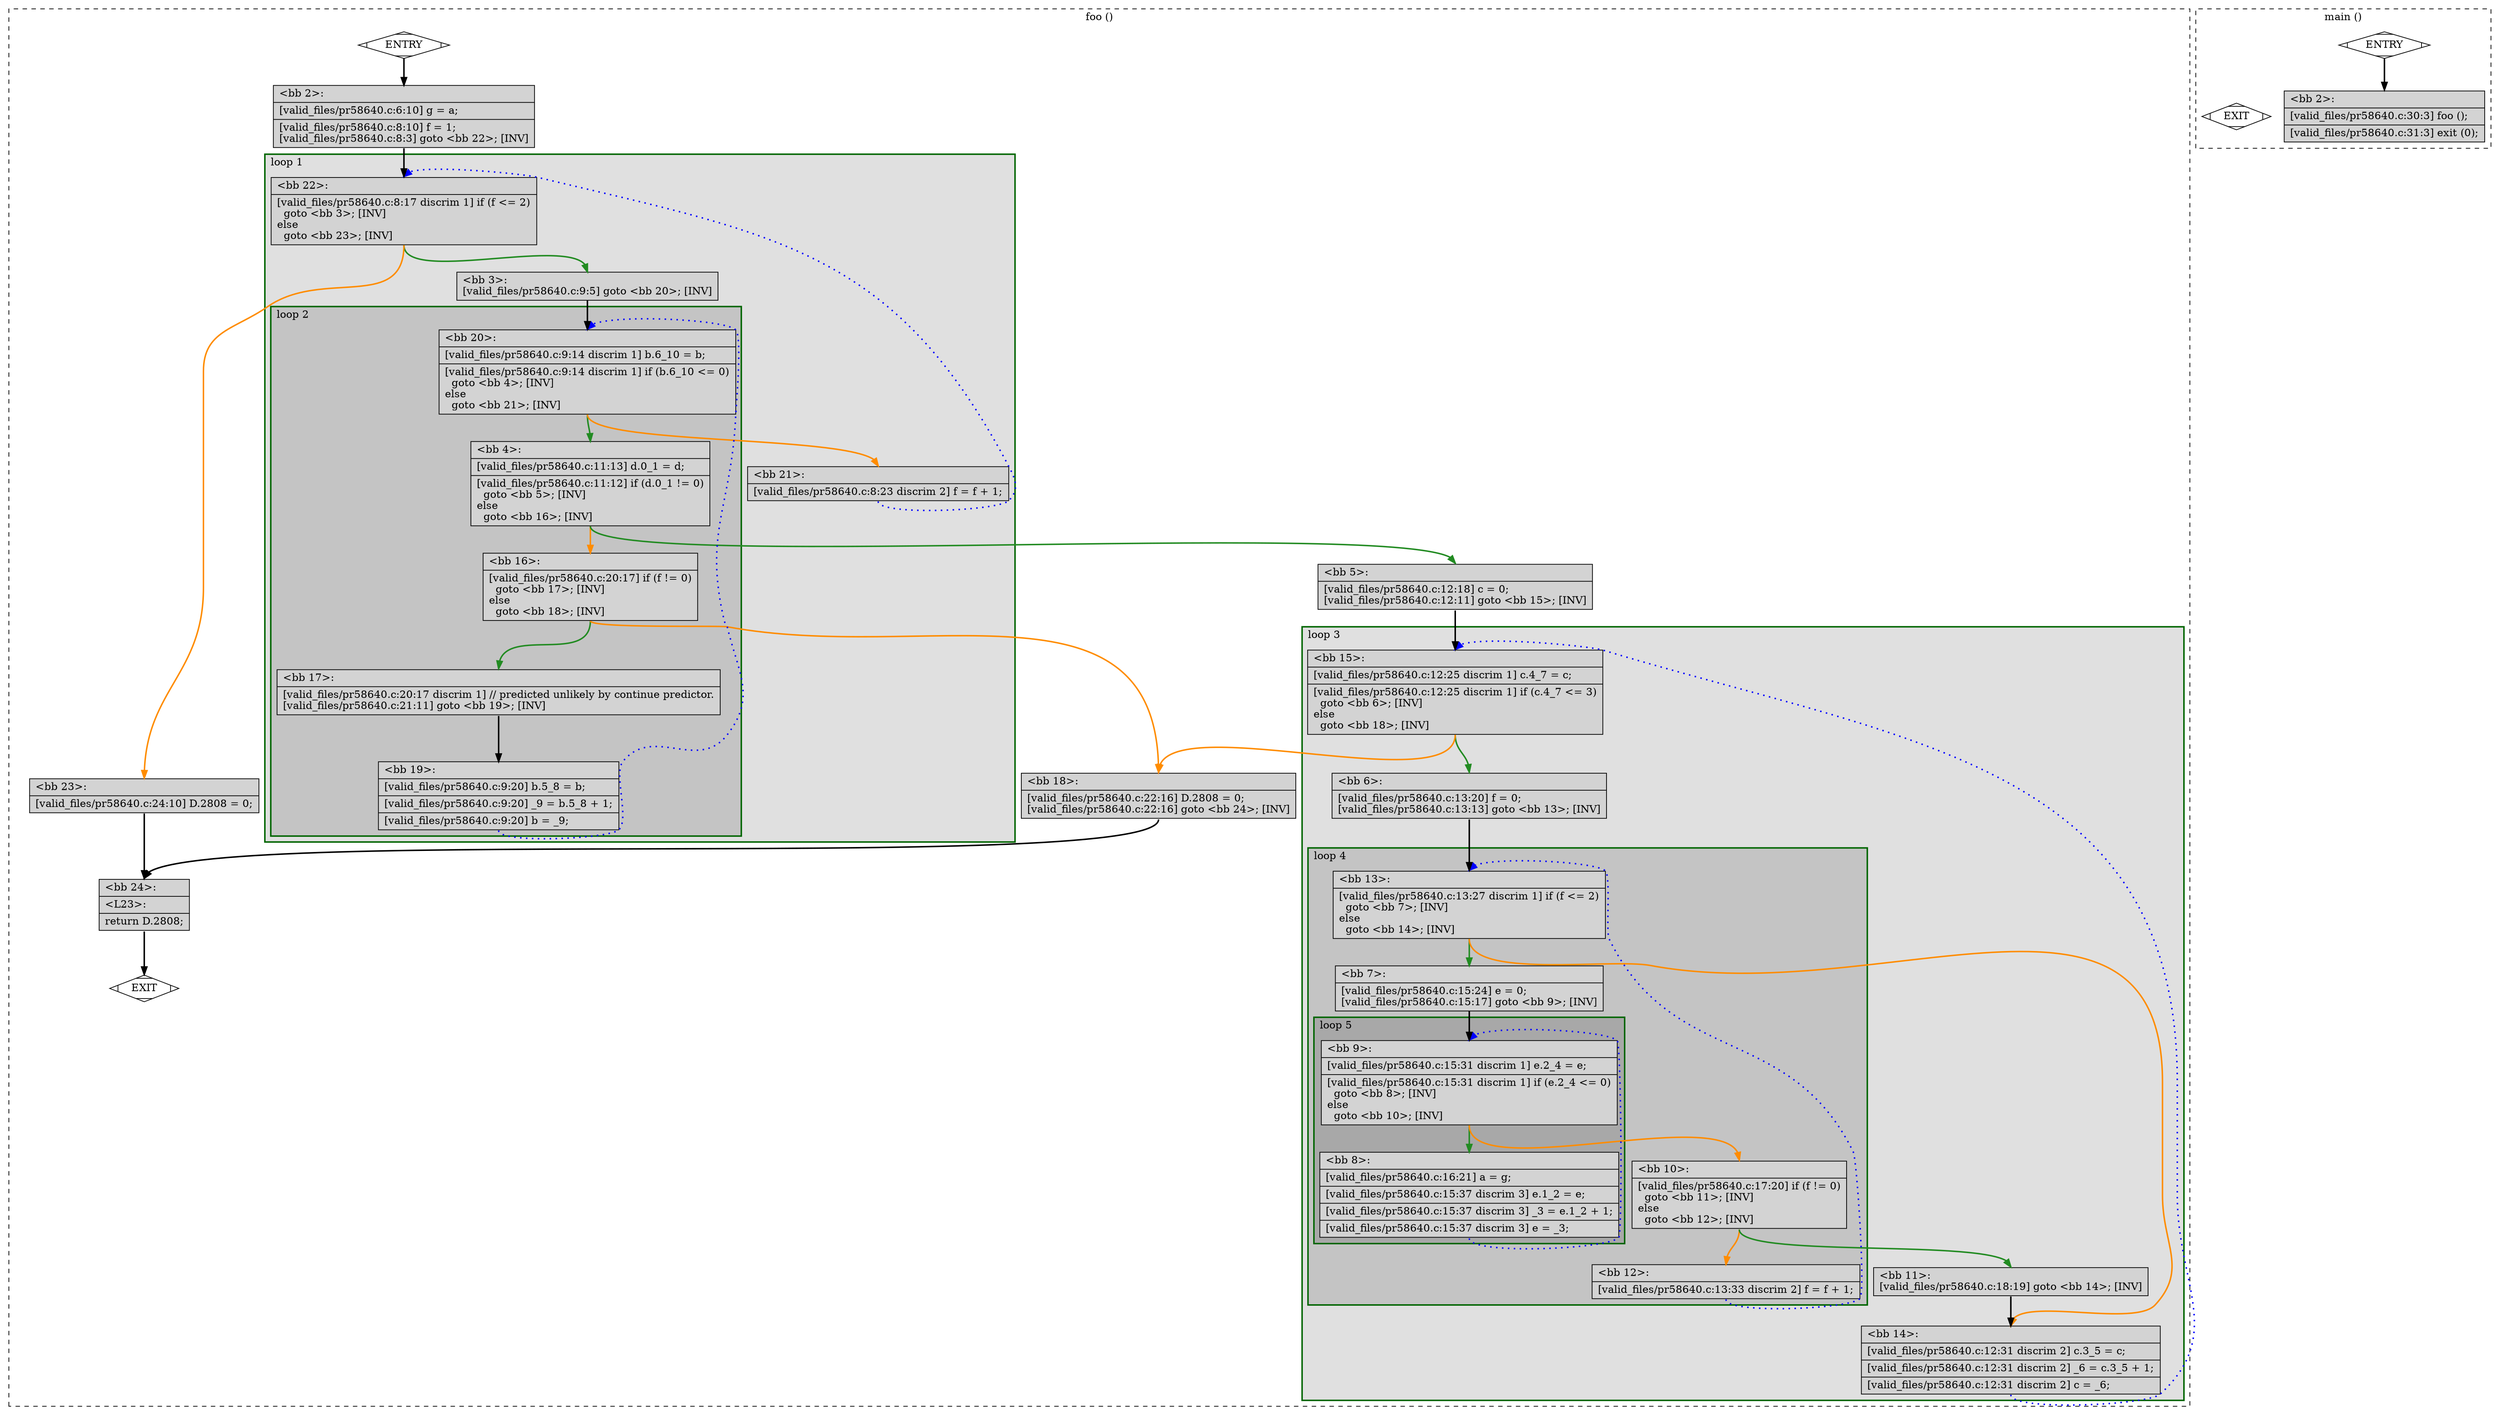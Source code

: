digraph "a-pr58640.c.015t.cfg" {
overlap=false;
subgraph "cluster_foo" {
	style="dashed";
	color="black";
	label="foo ()";
	subgraph cluster_0_3 {
	style="filled";
	color="darkgreen";
	fillcolor="grey88";
	label="loop 3";
	labeljust=l;
	penwidth=2;
	subgraph cluster_0_4 {
	style="filled";
	color="darkgreen";
	fillcolor="grey77";
	label="loop 4";
	labeljust=l;
	penwidth=2;
	subgraph cluster_0_5 {
	style="filled";
	color="darkgreen";
	fillcolor="grey66";
	label="loop 5";
	labeljust=l;
	penwidth=2;
	fn_0_basic_block_9 [shape=record,style=filled,fillcolor=lightgrey,label="{\<bb\ 9\>:\l\
|[valid_files/pr58640.c:15:31\ discrim\ 1]\ e.2_4\ =\ e;\l\
|[valid_files/pr58640.c:15:31\ discrim\ 1]\ if\ (e.2_4\ \<=\ 0)\l\
\ \ goto\ \<bb\ 8\>;\ [INV]\l\
else\l\
\ \ goto\ \<bb\ 10\>;\ [INV]\l\
}"];

	fn_0_basic_block_8 [shape=record,style=filled,fillcolor=lightgrey,label="{\<bb\ 8\>:\l\
|[valid_files/pr58640.c:16:21]\ a\ =\ g;\l\
|[valid_files/pr58640.c:15:37\ discrim\ 3]\ e.1_2\ =\ e;\l\
|[valid_files/pr58640.c:15:37\ discrim\ 3]\ _3\ =\ e.1_2\ +\ 1;\l\
|[valid_files/pr58640.c:15:37\ discrim\ 3]\ e\ =\ _3;\l\
}"];

	}
	fn_0_basic_block_13 [shape=record,style=filled,fillcolor=lightgrey,label="{\<bb\ 13\>:\l\
|[valid_files/pr58640.c:13:27\ discrim\ 1]\ if\ (f\ \<=\ 2)\l\
\ \ goto\ \<bb\ 7\>;\ [INV]\l\
else\l\
\ \ goto\ \<bb\ 14\>;\ [INV]\l\
}"];

	fn_0_basic_block_7 [shape=record,style=filled,fillcolor=lightgrey,label="{\<bb\ 7\>:\l\
|[valid_files/pr58640.c:15:24]\ e\ =\ 0;\l\
[valid_files/pr58640.c:15:17]\ goto\ \<bb\ 9\>;\ [INV]\l\
}"];

	fn_0_basic_block_10 [shape=record,style=filled,fillcolor=lightgrey,label="{\<bb\ 10\>:\l\
|[valid_files/pr58640.c:17:20]\ if\ (f\ !=\ 0)\l\
\ \ goto\ \<bb\ 11\>;\ [INV]\l\
else\l\
\ \ goto\ \<bb\ 12\>;\ [INV]\l\
}"];

	fn_0_basic_block_12 [shape=record,style=filled,fillcolor=lightgrey,label="{\<bb\ 12\>:\l\
|[valid_files/pr58640.c:13:33\ discrim\ 2]\ f\ =\ f\ +\ 1;\l\
}"];

	}
	fn_0_basic_block_15 [shape=record,style=filled,fillcolor=lightgrey,label="{\<bb\ 15\>:\l\
|[valid_files/pr58640.c:12:25\ discrim\ 1]\ c.4_7\ =\ c;\l\
|[valid_files/pr58640.c:12:25\ discrim\ 1]\ if\ (c.4_7\ \<=\ 3)\l\
\ \ goto\ \<bb\ 6\>;\ [INV]\l\
else\l\
\ \ goto\ \<bb\ 18\>;\ [INV]\l\
}"];

	fn_0_basic_block_6 [shape=record,style=filled,fillcolor=lightgrey,label="{\<bb\ 6\>:\l\
|[valid_files/pr58640.c:13:20]\ f\ =\ 0;\l\
[valid_files/pr58640.c:13:13]\ goto\ \<bb\ 13\>;\ [INV]\l\
}"];

	fn_0_basic_block_14 [shape=record,style=filled,fillcolor=lightgrey,label="{\<bb\ 14\>:\l\
|[valid_files/pr58640.c:12:31\ discrim\ 2]\ c.3_5\ =\ c;\l\
|[valid_files/pr58640.c:12:31\ discrim\ 2]\ _6\ =\ c.3_5\ +\ 1;\l\
|[valid_files/pr58640.c:12:31\ discrim\ 2]\ c\ =\ _6;\l\
}"];

	fn_0_basic_block_11 [shape=record,style=filled,fillcolor=lightgrey,label="{\<bb\ 11\>:\l\
[valid_files/pr58640.c:18:19]\ goto\ \<bb\ 14\>;\ [INV]\l\
}"];

	}
	subgraph cluster_0_1 {
	style="filled";
	color="darkgreen";
	fillcolor="grey88";
	label="loop 1";
	labeljust=l;
	penwidth=2;
	subgraph cluster_0_2 {
	style="filled";
	color="darkgreen";
	fillcolor="grey77";
	label="loop 2";
	labeljust=l;
	penwidth=2;
	fn_0_basic_block_20 [shape=record,style=filled,fillcolor=lightgrey,label="{\<bb\ 20\>:\l\
|[valid_files/pr58640.c:9:14\ discrim\ 1]\ b.6_10\ =\ b;\l\
|[valid_files/pr58640.c:9:14\ discrim\ 1]\ if\ (b.6_10\ \<=\ 0)\l\
\ \ goto\ \<bb\ 4\>;\ [INV]\l\
else\l\
\ \ goto\ \<bb\ 21\>;\ [INV]\l\
}"];

	fn_0_basic_block_4 [shape=record,style=filled,fillcolor=lightgrey,label="{\<bb\ 4\>:\l\
|[valid_files/pr58640.c:11:13]\ d.0_1\ =\ d;\l\
|[valid_files/pr58640.c:11:12]\ if\ (d.0_1\ !=\ 0)\l\
\ \ goto\ \<bb\ 5\>;\ [INV]\l\
else\l\
\ \ goto\ \<bb\ 16\>;\ [INV]\l\
}"];

	fn_0_basic_block_16 [shape=record,style=filled,fillcolor=lightgrey,label="{\<bb\ 16\>:\l\
|[valid_files/pr58640.c:20:17]\ if\ (f\ !=\ 0)\l\
\ \ goto\ \<bb\ 17\>;\ [INV]\l\
else\l\
\ \ goto\ \<bb\ 18\>;\ [INV]\l\
}"];

	fn_0_basic_block_17 [shape=record,style=filled,fillcolor=lightgrey,label="{\<bb\ 17\>:\l\
|[valid_files/pr58640.c:20:17\ discrim\ 1]\ //\ predicted\ unlikely\ by\ continue\ predictor.\l\
[valid_files/pr58640.c:21:11]\ goto\ \<bb\ 19\>;\ [INV]\l\
}"];

	fn_0_basic_block_19 [shape=record,style=filled,fillcolor=lightgrey,label="{\<bb\ 19\>:\l\
|[valid_files/pr58640.c:9:20]\ b.5_8\ =\ b;\l\
|[valid_files/pr58640.c:9:20]\ _9\ =\ b.5_8\ +\ 1;\l\
|[valid_files/pr58640.c:9:20]\ b\ =\ _9;\l\
}"];

	}
	fn_0_basic_block_22 [shape=record,style=filled,fillcolor=lightgrey,label="{\<bb\ 22\>:\l\
|[valid_files/pr58640.c:8:17\ discrim\ 1]\ if\ (f\ \<=\ 2)\l\
\ \ goto\ \<bb\ 3\>;\ [INV]\l\
else\l\
\ \ goto\ \<bb\ 23\>;\ [INV]\l\
}"];

	fn_0_basic_block_3 [shape=record,style=filled,fillcolor=lightgrey,label="{\<bb\ 3\>:\l\
[valid_files/pr58640.c:9:5]\ goto\ \<bb\ 20\>;\ [INV]\l\
}"];

	fn_0_basic_block_21 [shape=record,style=filled,fillcolor=lightgrey,label="{\<bb\ 21\>:\l\
|[valid_files/pr58640.c:8:23\ discrim\ 2]\ f\ =\ f\ +\ 1;\l\
}"];

	}
	fn_0_basic_block_0 [shape=Mdiamond,style=filled,fillcolor=white,label="ENTRY"];

	fn_0_basic_block_1 [shape=Mdiamond,style=filled,fillcolor=white,label="EXIT"];

	fn_0_basic_block_2 [shape=record,style=filled,fillcolor=lightgrey,label="{\<bb\ 2\>:\l\
|[valid_files/pr58640.c:6:10]\ g\ =\ a;\l\
|[valid_files/pr58640.c:8:10]\ f\ =\ 1;\l\
[valid_files/pr58640.c:8:3]\ goto\ \<bb\ 22\>;\ [INV]\l\
}"];

	fn_0_basic_block_5 [shape=record,style=filled,fillcolor=lightgrey,label="{\<bb\ 5\>:\l\
|[valid_files/pr58640.c:12:18]\ c\ =\ 0;\l\
[valid_files/pr58640.c:12:11]\ goto\ \<bb\ 15\>;\ [INV]\l\
}"];

	fn_0_basic_block_18 [shape=record,style=filled,fillcolor=lightgrey,label="{\<bb\ 18\>:\l\
|[valid_files/pr58640.c:22:16]\ D.2808\ =\ 0;\l\
[valid_files/pr58640.c:22:16]\ goto\ \<bb\ 24\>;\ [INV]\l\
}"];

	fn_0_basic_block_23 [shape=record,style=filled,fillcolor=lightgrey,label="{\<bb\ 23\>:\l\
|[valid_files/pr58640.c:24:10]\ D.2808\ =\ 0;\l\
}"];

	fn_0_basic_block_24 [shape=record,style=filled,fillcolor=lightgrey,label="{\<bb\ 24\>:\l\
|\<L23\>:\l\
|return\ D.2808;\l\
}"];

	fn_0_basic_block_0:s -> fn_0_basic_block_2:n [style="solid,bold",color=black,weight=100,constraint=true];
	fn_0_basic_block_2:s -> fn_0_basic_block_22:n [style="solid,bold",color=black,weight=100,constraint=true];
	fn_0_basic_block_3:s -> fn_0_basic_block_20:n [style="solid,bold",color=black,weight=100,constraint=true];
	fn_0_basic_block_4:s -> fn_0_basic_block_5:n [style="solid,bold",color=forestgreen,weight=10,constraint=true];
	fn_0_basic_block_4:s -> fn_0_basic_block_16:n [style="solid,bold",color=darkorange,weight=10,constraint=true];
	fn_0_basic_block_5:s -> fn_0_basic_block_15:n [style="solid,bold",color=black,weight=100,constraint=true];
	fn_0_basic_block_6:s -> fn_0_basic_block_13:n [style="solid,bold",color=black,weight=100,constraint=true];
	fn_0_basic_block_7:s -> fn_0_basic_block_9:n [style="solid,bold",color=black,weight=100,constraint=true];
	fn_0_basic_block_8:s -> fn_0_basic_block_9:n [style="dotted,bold",color=blue,weight=10,constraint=false];
	fn_0_basic_block_9:s -> fn_0_basic_block_8:n [style="solid,bold",color=forestgreen,weight=10,constraint=true];
	fn_0_basic_block_9:s -> fn_0_basic_block_10:n [style="solid,bold",color=darkorange,weight=10,constraint=true];
	fn_0_basic_block_10:s -> fn_0_basic_block_11:n [style="solid,bold",color=forestgreen,weight=10,constraint=true];
	fn_0_basic_block_10:s -> fn_0_basic_block_12:n [style="solid,bold",color=darkorange,weight=10,constraint=true];
	fn_0_basic_block_11:s -> fn_0_basic_block_14:n [style="solid,bold",color=black,weight=100,constraint=true];
	fn_0_basic_block_12:s -> fn_0_basic_block_13:n [style="dotted,bold",color=blue,weight=10,constraint=false];
	fn_0_basic_block_13:s -> fn_0_basic_block_7:n [style="solid,bold",color=forestgreen,weight=10,constraint=true];
	fn_0_basic_block_13:s -> fn_0_basic_block_14:n [style="solid,bold",color=darkorange,weight=10,constraint=true];
	fn_0_basic_block_14:s -> fn_0_basic_block_15:n [style="dotted,bold",color=blue,weight=10,constraint=false];
	fn_0_basic_block_15:s -> fn_0_basic_block_6:n [style="solid,bold",color=forestgreen,weight=10,constraint=true];
	fn_0_basic_block_15:s -> fn_0_basic_block_18:n [style="solid,bold",color=darkorange,weight=10,constraint=true];
	fn_0_basic_block_16:s -> fn_0_basic_block_17:n [style="solid,bold",color=forestgreen,weight=10,constraint=true];
	fn_0_basic_block_16:s -> fn_0_basic_block_18:n [style="solid,bold",color=darkorange,weight=10,constraint=true];
	fn_0_basic_block_17:s -> fn_0_basic_block_19:n [style="solid,bold",color=black,weight=100,constraint=true];
	fn_0_basic_block_18:s -> fn_0_basic_block_24:n [style="solid,bold",color=black,weight=100,constraint=true];
	fn_0_basic_block_19:s -> fn_0_basic_block_20:n [style="dotted,bold",color=blue,weight=10,constraint=false];
	fn_0_basic_block_20:s -> fn_0_basic_block_4:n [style="solid,bold",color=forestgreen,weight=10,constraint=true];
	fn_0_basic_block_20:s -> fn_0_basic_block_21:n [style="solid,bold",color=darkorange,weight=10,constraint=true];
	fn_0_basic_block_21:s -> fn_0_basic_block_22:n [style="dotted,bold",color=blue,weight=10,constraint=false];
	fn_0_basic_block_22:s -> fn_0_basic_block_3:n [style="solid,bold",color=forestgreen,weight=10,constraint=true];
	fn_0_basic_block_22:s -> fn_0_basic_block_23:n [style="solid,bold",color=darkorange,weight=10,constraint=true];
	fn_0_basic_block_23:s -> fn_0_basic_block_24:n [style="solid,bold",color=black,weight=100,constraint=true];
	fn_0_basic_block_24:s -> fn_0_basic_block_1:n [style="solid,bold",color=black,weight=10,constraint=true];
	fn_0_basic_block_0:s -> fn_0_basic_block_1:n [style="invis",constraint=true];
}
subgraph "cluster_main" {
	style="dashed";
	color="black";
	label="main ()";
	fn_1_basic_block_0 [shape=Mdiamond,style=filled,fillcolor=white,label="ENTRY"];

	fn_1_basic_block_1 [shape=Mdiamond,style=filled,fillcolor=white,label="EXIT"];

	fn_1_basic_block_2 [shape=record,style=filled,fillcolor=lightgrey,label="{\<bb\ 2\>:\l\
|[valid_files/pr58640.c:30:3]\ foo\ ();\l\
|[valid_files/pr58640.c:31:3]\ exit\ (0);\l\
}"];

	fn_1_basic_block_0:s -> fn_1_basic_block_2:n [style="solid,bold",color=black,weight=100,constraint=true];
	fn_1_basic_block_0:s -> fn_1_basic_block_1:n [style="invis",constraint=true];
}
}

